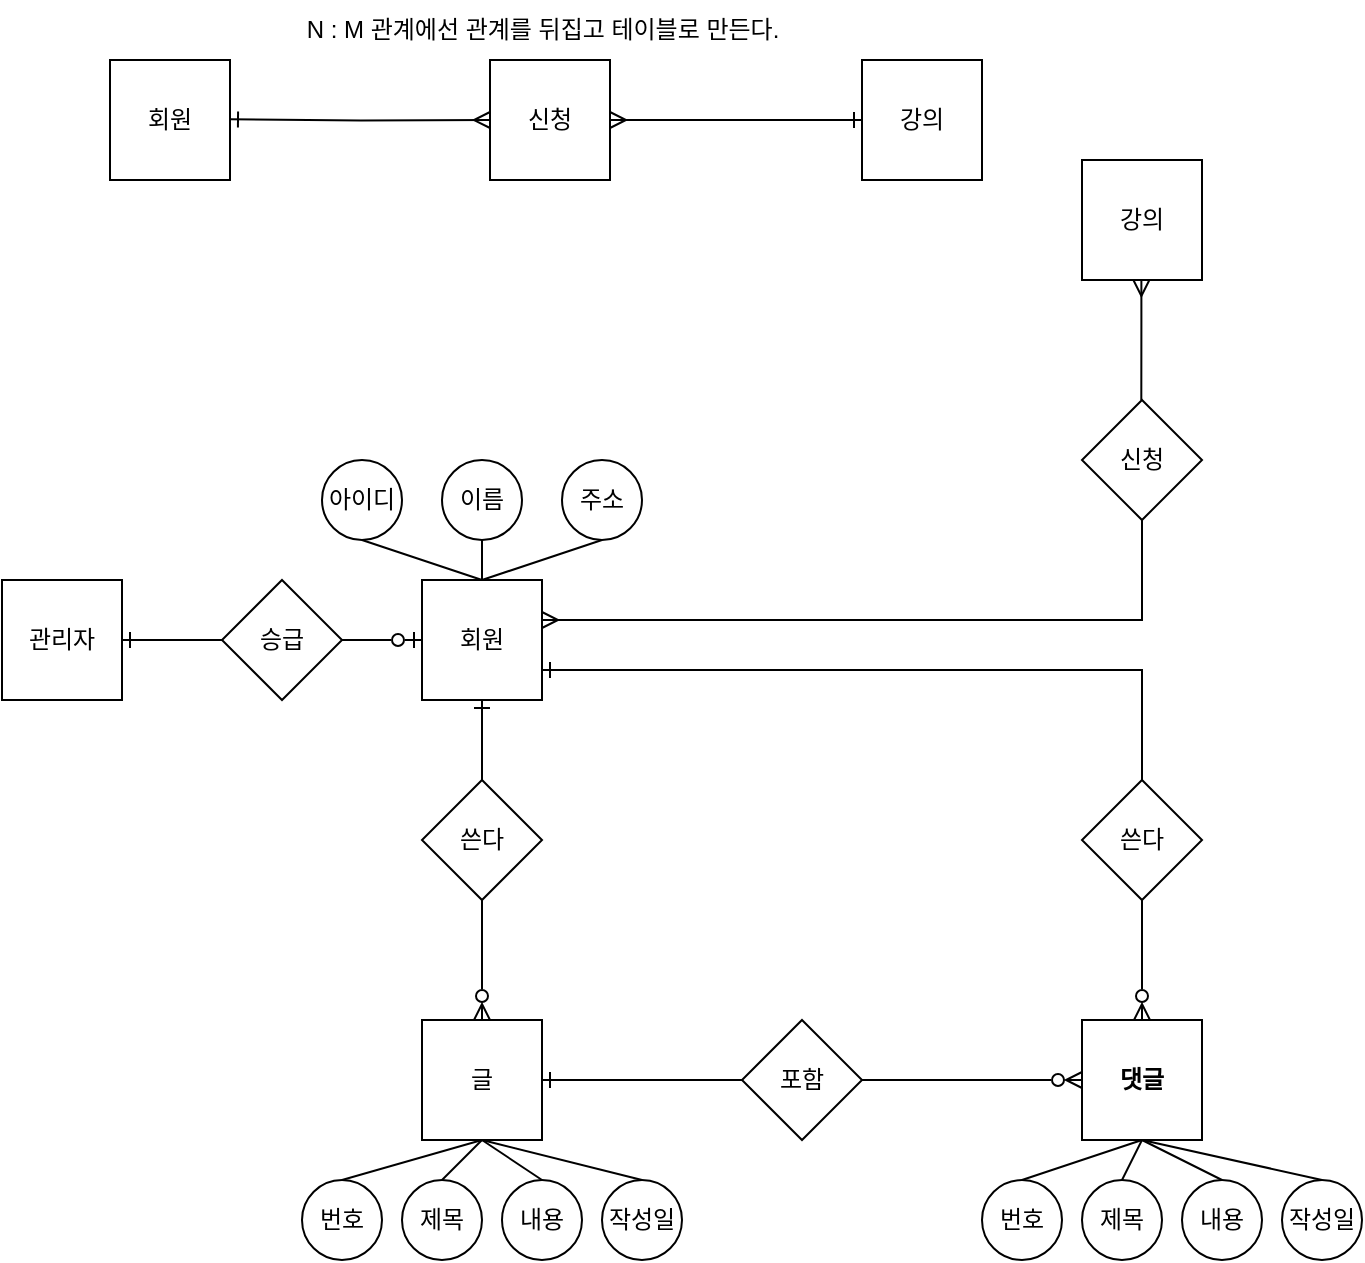 <mxfile version="24.5.5" type="github">
  <diagram name="페이지-1" id="XsGDQ1Vj5JvnLm1Gppbw">
    <mxGraphModel dx="989" dy="509" grid="1" gridSize="10" guides="1" tooltips="1" connect="1" arrows="1" fold="1" page="1" pageScale="1" pageWidth="827" pageHeight="1169" math="0" shadow="0">
      <root>
        <mxCell id="0" />
        <mxCell id="1" parent="0" />
        <mxCell id="1zNgTq5mqyCAEnHVRI2i-1" style="edgeStyle=orthogonalEdgeStyle;rounded=0;orthogonalLoop=1;jettySize=auto;html=1;endArrow=none;endFill=0;startArrow=ERone;startFill=0;" edge="1" parent="1" source="1zNgTq5mqyCAEnHVRI2i-3" target="1zNgTq5mqyCAEnHVRI2i-21">
          <mxGeometry relative="1" as="geometry" />
        </mxCell>
        <mxCell id="1zNgTq5mqyCAEnHVRI2i-2" style="edgeStyle=orthogonalEdgeStyle;rounded=0;orthogonalLoop=1;jettySize=auto;html=1;endArrow=none;endFill=0;startArrow=ERone;startFill=0;exitX=1;exitY=0.75;exitDx=0;exitDy=0;" edge="1" parent="1" source="1zNgTq5mqyCAEnHVRI2i-3" target="1zNgTq5mqyCAEnHVRI2i-22">
          <mxGeometry relative="1" as="geometry">
            <Array as="points">
              <mxPoint x="680" y="425" />
            </Array>
          </mxGeometry>
        </mxCell>
        <mxCell id="1zNgTq5mqyCAEnHVRI2i-3" value="회원" style="rounded=0;whiteSpace=wrap;html=1;strokeColor=default;" vertex="1" parent="1">
          <mxGeometry x="320" y="380" width="60" height="60" as="geometry" />
        </mxCell>
        <mxCell id="1zNgTq5mqyCAEnHVRI2i-4" style="edgeStyle=orthogonalEdgeStyle;rounded=0;orthogonalLoop=1;jettySize=auto;html=1;endArrow=none;endFill=0;startArrow=ERzeroToMany;startFill=0;" edge="1" parent="1" source="1zNgTq5mqyCAEnHVRI2i-6" target="1zNgTq5mqyCAEnHVRI2i-23">
          <mxGeometry relative="1" as="geometry" />
        </mxCell>
        <mxCell id="1zNgTq5mqyCAEnHVRI2i-5" style="edgeStyle=orthogonalEdgeStyle;rounded=0;orthogonalLoop=1;jettySize=auto;html=1;entryX=0.5;entryY=1;entryDx=0;entryDy=0;endArrow=ERmany;endFill=0;startArrow=none;startFill=0;" edge="1" parent="1">
          <mxGeometry relative="1" as="geometry">
            <Array as="points">
              <mxPoint x="679.69" y="250" />
              <mxPoint x="679.69" y="250" />
            </Array>
            <mxPoint x="679.656" y="290" as="sourcePoint" />
            <mxPoint x="679.69" y="230" as="targetPoint" />
          </mxGeometry>
        </mxCell>
        <mxCell id="1zNgTq5mqyCAEnHVRI2i-6" value="댓글" style="rounded=0;whiteSpace=wrap;html=1;fontStyle=1" vertex="1" parent="1">
          <mxGeometry x="650" y="600" width="60" height="60" as="geometry" />
        </mxCell>
        <mxCell id="1zNgTq5mqyCAEnHVRI2i-7" style="edgeStyle=orthogonalEdgeStyle;rounded=0;orthogonalLoop=1;jettySize=auto;html=1;entryX=0.5;entryY=1;entryDx=0;entryDy=0;endArrow=none;endFill=0;startArrow=ERzeroToMany;startFill=0;" edge="1" parent="1" source="1zNgTq5mqyCAEnHVRI2i-9" target="1zNgTq5mqyCAEnHVRI2i-21">
          <mxGeometry relative="1" as="geometry" />
        </mxCell>
        <mxCell id="1zNgTq5mqyCAEnHVRI2i-8" style="edgeStyle=orthogonalEdgeStyle;rounded=0;orthogonalLoop=1;jettySize=auto;html=1;entryX=0;entryY=0.5;entryDx=0;entryDy=0;endArrow=none;endFill=0;startArrow=ERone;startFill=0;" edge="1" parent="1" source="1zNgTq5mqyCAEnHVRI2i-9" target="1zNgTq5mqyCAEnHVRI2i-23">
          <mxGeometry relative="1" as="geometry" />
        </mxCell>
        <mxCell id="1zNgTq5mqyCAEnHVRI2i-9" value="글" style="rounded=0;whiteSpace=wrap;html=1;" vertex="1" parent="1">
          <mxGeometry x="320" y="600" width="60" height="60" as="geometry" />
        </mxCell>
        <mxCell id="1zNgTq5mqyCAEnHVRI2i-10" value="아이디" style="ellipse;whiteSpace=wrap;html=1;aspect=fixed;strokeColor=default;" vertex="1" parent="1">
          <mxGeometry x="270" y="320" width="40" height="40" as="geometry" />
        </mxCell>
        <mxCell id="1zNgTq5mqyCAEnHVRI2i-11" value="이름" style="ellipse;whiteSpace=wrap;html=1;aspect=fixed;" vertex="1" parent="1">
          <mxGeometry x="330" y="320" width="40" height="40" as="geometry" />
        </mxCell>
        <mxCell id="1zNgTq5mqyCAEnHVRI2i-12" value="주소" style="ellipse;whiteSpace=wrap;html=1;aspect=fixed;" vertex="1" parent="1">
          <mxGeometry x="390" y="320" width="40" height="40" as="geometry" />
        </mxCell>
        <mxCell id="1zNgTq5mqyCAEnHVRI2i-13" value="번호" style="ellipse;whiteSpace=wrap;html=1;aspect=fixed;strokeColor=default;" vertex="1" parent="1">
          <mxGeometry x="260" y="680" width="40" height="40" as="geometry" />
        </mxCell>
        <mxCell id="1zNgTq5mqyCAEnHVRI2i-14" value="제목" style="ellipse;whiteSpace=wrap;html=1;aspect=fixed;strokeColor=default;" vertex="1" parent="1">
          <mxGeometry x="310" y="680" width="40" height="40" as="geometry" />
        </mxCell>
        <mxCell id="1zNgTq5mqyCAEnHVRI2i-15" value="내용" style="ellipse;whiteSpace=wrap;html=1;aspect=fixed;strokeColor=default;" vertex="1" parent="1">
          <mxGeometry x="360" y="680" width="40" height="40" as="geometry" />
        </mxCell>
        <mxCell id="1zNgTq5mqyCAEnHVRI2i-16" value="작성일" style="ellipse;whiteSpace=wrap;html=1;aspect=fixed;strokeColor=default;" vertex="1" parent="1">
          <mxGeometry x="410" y="680" width="40" height="40" as="geometry" />
        </mxCell>
        <mxCell id="1zNgTq5mqyCAEnHVRI2i-17" value="번호" style="ellipse;whiteSpace=wrap;html=1;aspect=fixed;strokeColor=default;" vertex="1" parent="1">
          <mxGeometry x="600" y="680" width="40" height="40" as="geometry" />
        </mxCell>
        <mxCell id="1zNgTq5mqyCAEnHVRI2i-18" value="제목" style="ellipse;whiteSpace=wrap;html=1;aspect=fixed;strokeColor=default;" vertex="1" parent="1">
          <mxGeometry x="650" y="680" width="40" height="40" as="geometry" />
        </mxCell>
        <mxCell id="1zNgTq5mqyCAEnHVRI2i-19" value="내용" style="ellipse;whiteSpace=wrap;html=1;aspect=fixed;strokeColor=default;" vertex="1" parent="1">
          <mxGeometry x="700" y="680" width="40" height="40" as="geometry" />
        </mxCell>
        <mxCell id="1zNgTq5mqyCAEnHVRI2i-20" value="작성일" style="ellipse;whiteSpace=wrap;html=1;aspect=fixed;strokeColor=default;" vertex="1" parent="1">
          <mxGeometry x="750" y="680" width="40" height="40" as="geometry" />
        </mxCell>
        <mxCell id="1zNgTq5mqyCAEnHVRI2i-21" value="쓴다" style="rhombus;whiteSpace=wrap;html=1;" vertex="1" parent="1">
          <mxGeometry x="320" y="480" width="60" height="60" as="geometry" />
        </mxCell>
        <mxCell id="1zNgTq5mqyCAEnHVRI2i-22" value="쓴다" style="rhombus;whiteSpace=wrap;html=1;" vertex="1" parent="1">
          <mxGeometry x="650" y="480" width="60" height="60" as="geometry" />
        </mxCell>
        <mxCell id="1zNgTq5mqyCAEnHVRI2i-23" value="포함" style="rhombus;whiteSpace=wrap;html=1;" vertex="1" parent="1">
          <mxGeometry x="480" y="600" width="60" height="60" as="geometry" />
        </mxCell>
        <mxCell id="1zNgTq5mqyCAEnHVRI2i-24" value="" style="edgeStyle=none;orthogonalLoop=1;jettySize=auto;html=1;rounded=0;endArrow=none;endFill=0;exitX=0.5;exitY=0;exitDx=0;exitDy=0;entryX=0.5;entryY=1;entryDx=0;entryDy=0;" edge="1" parent="1" source="1zNgTq5mqyCAEnHVRI2i-3" target="1zNgTq5mqyCAEnHVRI2i-12">
          <mxGeometry width="80" relative="1" as="geometry">
            <mxPoint x="390" y="370" as="sourcePoint" />
            <mxPoint x="470" y="370" as="targetPoint" />
            <Array as="points" />
          </mxGeometry>
        </mxCell>
        <mxCell id="1zNgTq5mqyCAEnHVRI2i-25" value="" style="edgeStyle=none;orthogonalLoop=1;jettySize=auto;html=1;rounded=0;endArrow=none;endFill=0;exitX=0.5;exitY=0;exitDx=0;exitDy=0;entryX=0.5;entryY=1;entryDx=0;entryDy=0;" edge="1" parent="1" source="1zNgTq5mqyCAEnHVRI2i-3" target="1zNgTq5mqyCAEnHVRI2i-11">
          <mxGeometry width="80" relative="1" as="geometry">
            <mxPoint x="360" y="390" as="sourcePoint" />
            <mxPoint x="420" y="370" as="targetPoint" />
            <Array as="points" />
          </mxGeometry>
        </mxCell>
        <mxCell id="1zNgTq5mqyCAEnHVRI2i-26" value="" style="edgeStyle=none;orthogonalLoop=1;jettySize=auto;html=1;rounded=0;endArrow=none;endFill=0;exitX=0.5;exitY=0;exitDx=0;exitDy=0;entryX=0.5;entryY=1;entryDx=0;entryDy=0;" edge="1" parent="1" source="1zNgTq5mqyCAEnHVRI2i-3">
          <mxGeometry width="80" relative="1" as="geometry">
            <mxPoint x="230" y="380" as="sourcePoint" />
            <mxPoint x="290" y="360" as="targetPoint" />
            <Array as="points" />
          </mxGeometry>
        </mxCell>
        <mxCell id="1zNgTq5mqyCAEnHVRI2i-27" value="" style="edgeStyle=none;orthogonalLoop=1;jettySize=auto;html=1;rounded=0;endArrow=none;endFill=0;exitX=0.5;exitY=0;exitDx=0;exitDy=0;entryX=0.5;entryY=1;entryDx=0;entryDy=0;" edge="1" parent="1">
          <mxGeometry width="80" relative="1" as="geometry">
            <mxPoint x="280" y="680" as="sourcePoint" />
            <mxPoint x="350" y="660" as="targetPoint" />
            <Array as="points" />
          </mxGeometry>
        </mxCell>
        <mxCell id="1zNgTq5mqyCAEnHVRI2i-28" value="" style="edgeStyle=none;orthogonalLoop=1;jettySize=auto;html=1;rounded=0;endArrow=none;endFill=0;exitX=0.5;exitY=0;exitDx=0;exitDy=0;" edge="1" parent="1" source="1zNgTq5mqyCAEnHVRI2i-14">
          <mxGeometry width="80" relative="1" as="geometry">
            <mxPoint x="290" y="690" as="sourcePoint" />
            <mxPoint x="350" y="660" as="targetPoint" />
            <Array as="points" />
          </mxGeometry>
        </mxCell>
        <mxCell id="1zNgTq5mqyCAEnHVRI2i-29" value="" style="edgeStyle=none;orthogonalLoop=1;jettySize=auto;html=1;rounded=0;endArrow=none;endFill=0;exitX=0.5;exitY=0;exitDx=0;exitDy=0;entryX=0.5;entryY=1;entryDx=0;entryDy=0;" edge="1" parent="1" source="1zNgTq5mqyCAEnHVRI2i-15" target="1zNgTq5mqyCAEnHVRI2i-9">
          <mxGeometry width="80" relative="1" as="geometry">
            <mxPoint x="300" y="700" as="sourcePoint" />
            <mxPoint x="370" y="680" as="targetPoint" />
            <Array as="points" />
          </mxGeometry>
        </mxCell>
        <mxCell id="1zNgTq5mqyCAEnHVRI2i-30" value="" style="edgeStyle=none;orthogonalLoop=1;jettySize=auto;html=1;rounded=0;endArrow=none;endFill=0;exitX=0.5;exitY=0;exitDx=0;exitDy=0;entryX=0.5;entryY=1;entryDx=0;entryDy=0;" edge="1" parent="1" source="1zNgTq5mqyCAEnHVRI2i-16" target="1zNgTq5mqyCAEnHVRI2i-9">
          <mxGeometry width="80" relative="1" as="geometry">
            <mxPoint x="310" y="710" as="sourcePoint" />
            <mxPoint x="380" y="690" as="targetPoint" />
            <Array as="points" />
          </mxGeometry>
        </mxCell>
        <mxCell id="1zNgTq5mqyCAEnHVRI2i-31" value="" style="edgeStyle=none;orthogonalLoop=1;jettySize=auto;html=1;rounded=0;endArrow=none;endFill=0;exitX=0.5;exitY=0;exitDx=0;exitDy=0;entryX=0.5;entryY=1;entryDx=0;entryDy=0;" edge="1" parent="1" source="1zNgTq5mqyCAEnHVRI2i-17">
          <mxGeometry width="80" relative="1" as="geometry">
            <mxPoint x="610" y="680" as="sourcePoint" />
            <mxPoint x="680" y="660" as="targetPoint" />
            <Array as="points" />
          </mxGeometry>
        </mxCell>
        <mxCell id="1zNgTq5mqyCAEnHVRI2i-32" value="" style="edgeStyle=none;orthogonalLoop=1;jettySize=auto;html=1;rounded=0;endArrow=none;endFill=0;exitX=0.5;exitY=0;exitDx=0;exitDy=0;entryX=0.5;entryY=1;entryDx=0;entryDy=0;" edge="1" parent="1" source="1zNgTq5mqyCAEnHVRI2i-18" target="1zNgTq5mqyCAEnHVRI2i-6">
          <mxGeometry width="80" relative="1" as="geometry">
            <mxPoint x="620" y="690" as="sourcePoint" />
            <mxPoint x="680" y="670" as="targetPoint" />
            <Array as="points" />
          </mxGeometry>
        </mxCell>
        <mxCell id="1zNgTq5mqyCAEnHVRI2i-33" value="" style="edgeStyle=none;orthogonalLoop=1;jettySize=auto;html=1;rounded=0;endArrow=none;endFill=0;exitX=0.5;exitY=0;exitDx=0;exitDy=0;" edge="1" parent="1" source="1zNgTq5mqyCAEnHVRI2i-19">
          <mxGeometry width="80" relative="1" as="geometry">
            <mxPoint x="630" y="700" as="sourcePoint" />
            <mxPoint x="680" y="660" as="targetPoint" />
            <Array as="points" />
          </mxGeometry>
        </mxCell>
        <mxCell id="1zNgTq5mqyCAEnHVRI2i-34" value="" style="edgeStyle=none;orthogonalLoop=1;jettySize=auto;html=1;rounded=0;endArrow=none;endFill=0;exitX=0.5;exitY=0;exitDx=0;exitDy=0;" edge="1" parent="1" source="1zNgTq5mqyCAEnHVRI2i-20">
          <mxGeometry width="80" relative="1" as="geometry">
            <mxPoint x="640" y="710" as="sourcePoint" />
            <mxPoint x="680" y="660" as="targetPoint" />
            <Array as="points" />
          </mxGeometry>
        </mxCell>
        <mxCell id="1zNgTq5mqyCAEnHVRI2i-35" value="관리자" style="rounded=0;whiteSpace=wrap;html=1;strokeColor=default;" vertex="1" parent="1">
          <mxGeometry x="110" y="380" width="60" height="60" as="geometry" />
        </mxCell>
        <mxCell id="1zNgTq5mqyCAEnHVRI2i-36" value="승급" style="rhombus;whiteSpace=wrap;html=1;" vertex="1" parent="1">
          <mxGeometry x="220" y="380" width="60" height="60" as="geometry" />
        </mxCell>
        <mxCell id="1zNgTq5mqyCAEnHVRI2i-38" style="edgeStyle=orthogonalEdgeStyle;rounded=0;orthogonalLoop=1;jettySize=auto;html=1;endArrow=none;endFill=0;startArrow=ERone;startFill=0;exitX=1;exitY=0.5;exitDx=0;exitDy=0;entryX=0;entryY=0.5;entryDx=0;entryDy=0;" edge="1" parent="1" source="1zNgTq5mqyCAEnHVRI2i-35" target="1zNgTq5mqyCAEnHVRI2i-36">
          <mxGeometry relative="1" as="geometry">
            <mxPoint x="70.55" y="540" as="sourcePoint" />
            <mxPoint x="369.55" y="589" as="targetPoint" />
          </mxGeometry>
        </mxCell>
        <mxCell id="1zNgTq5mqyCAEnHVRI2i-40" style="edgeStyle=orthogonalEdgeStyle;rounded=0;orthogonalLoop=1;jettySize=auto;html=1;endArrow=ERzeroToOne;endFill=0;startArrow=none;startFill=0;exitX=1;exitY=0.5;exitDx=0;exitDy=0;entryX=0;entryY=0.5;entryDx=0;entryDy=0;" edge="1" parent="1" source="1zNgTq5mqyCAEnHVRI2i-36" target="1zNgTq5mqyCAEnHVRI2i-3">
          <mxGeometry relative="1" as="geometry">
            <mxPoint x="100" y="500" as="sourcePoint" />
            <mxPoint x="180" y="500" as="targetPoint" />
          </mxGeometry>
        </mxCell>
        <mxCell id="1zNgTq5mqyCAEnHVRI2i-41" value="강의" style="rounded=0;whiteSpace=wrap;html=1;strokeColor=default;" vertex="1" parent="1">
          <mxGeometry x="650" y="170" width="60" height="60" as="geometry" />
        </mxCell>
        <mxCell id="1zNgTq5mqyCAEnHVRI2i-42" value="신청" style="rhombus;whiteSpace=wrap;html=1;" vertex="1" parent="1">
          <mxGeometry x="650" y="290" width="60" height="60" as="geometry" />
        </mxCell>
        <mxCell id="1zNgTq5mqyCAEnHVRI2i-43" style="edgeStyle=orthogonalEdgeStyle;rounded=0;orthogonalLoop=1;jettySize=auto;html=1;endArrow=none;endFill=0;startArrow=ERmany;startFill=0;exitX=1;exitY=0.75;exitDx=0;exitDy=0;entryX=0.5;entryY=1;entryDx=0;entryDy=0;" edge="1" parent="1" target="1zNgTq5mqyCAEnHVRI2i-42">
          <mxGeometry relative="1" as="geometry">
            <mxPoint x="380" y="400" as="sourcePoint" />
            <mxPoint x="680" y="455" as="targetPoint" />
            <Array as="points">
              <mxPoint x="680" y="400" />
            </Array>
          </mxGeometry>
        </mxCell>
        <mxCell id="1zNgTq5mqyCAEnHVRI2i-44" style="edgeStyle=orthogonalEdgeStyle;rounded=0;orthogonalLoop=1;jettySize=auto;html=1;entryX=0.5;entryY=1;entryDx=0;entryDy=0;endArrow=none;endFill=0;startArrow=ERzeroToMany;startFill=0;" edge="1" parent="1">
          <mxGeometry relative="1" as="geometry">
            <mxPoint x="680" y="600" as="sourcePoint" />
            <mxPoint x="680" y="540" as="targetPoint" />
          </mxGeometry>
        </mxCell>
        <mxCell id="1zNgTq5mqyCAEnHVRI2i-45" value="회원" style="rounded=0;whiteSpace=wrap;html=1;strokeColor=default;" vertex="1" parent="1">
          <mxGeometry x="164" y="120" width="60" height="60" as="geometry" />
        </mxCell>
        <mxCell id="1zNgTq5mqyCAEnHVRI2i-46" style="edgeStyle=orthogonalEdgeStyle;rounded=0;orthogonalLoop=1;jettySize=auto;html=1;endArrow=ERmany;endFill=0;startArrow=ERone;startFill=0;exitX=1;exitY=0.75;exitDx=0;exitDy=0;entryX=0;entryY=0.5;entryDx=0;entryDy=0;" edge="1" target="1zNgTq5mqyCAEnHVRI2i-50" parent="1">
          <mxGeometry relative="1" as="geometry">
            <mxPoint x="224" y="149.66" as="sourcePoint" />
            <mxPoint x="310" y="150" as="targetPoint" />
            <Array as="points" />
          </mxGeometry>
        </mxCell>
        <mxCell id="1zNgTq5mqyCAEnHVRI2i-48" style="edgeStyle=orthogonalEdgeStyle;rounded=0;orthogonalLoop=1;jettySize=auto;html=1;entryX=0;entryY=0.5;entryDx=0;entryDy=0;endArrow=ERone;endFill=0;startArrow=ERmany;startFill=0;exitX=1;exitY=0.5;exitDx=0;exitDy=0;" edge="1" parent="1" source="1zNgTq5mqyCAEnHVRI2i-50" target="1zNgTq5mqyCAEnHVRI2i-49">
          <mxGeometry relative="1" as="geometry">
            <Array as="points">
              <mxPoint x="490" y="150" />
              <mxPoint x="490" y="150" />
            </Array>
            <mxPoint x="429.656" y="100" as="sourcePoint" />
            <mxPoint x="429.69" y="40" as="targetPoint" />
          </mxGeometry>
        </mxCell>
        <mxCell id="1zNgTq5mqyCAEnHVRI2i-49" value="강의" style="rounded=0;whiteSpace=wrap;html=1;strokeColor=default;" vertex="1" parent="1">
          <mxGeometry x="540" y="120" width="60" height="60" as="geometry" />
        </mxCell>
        <mxCell id="1zNgTq5mqyCAEnHVRI2i-50" value="신청" style="rounded=0;whiteSpace=wrap;html=1;strokeColor=default;" vertex="1" parent="1">
          <mxGeometry x="354" y="120" width="60" height="60" as="geometry" />
        </mxCell>
        <mxCell id="1zNgTq5mqyCAEnHVRI2i-52" value="N : M 관계에선 관계를 뒤집고 테이블로 만든다." style="text;html=1;align=center;verticalAlign=middle;resizable=0;points=[];autosize=1;strokeColor=none;fillColor=none;" vertex="1" parent="1">
          <mxGeometry x="240" y="90" width="280" height="30" as="geometry" />
        </mxCell>
      </root>
    </mxGraphModel>
  </diagram>
</mxfile>
